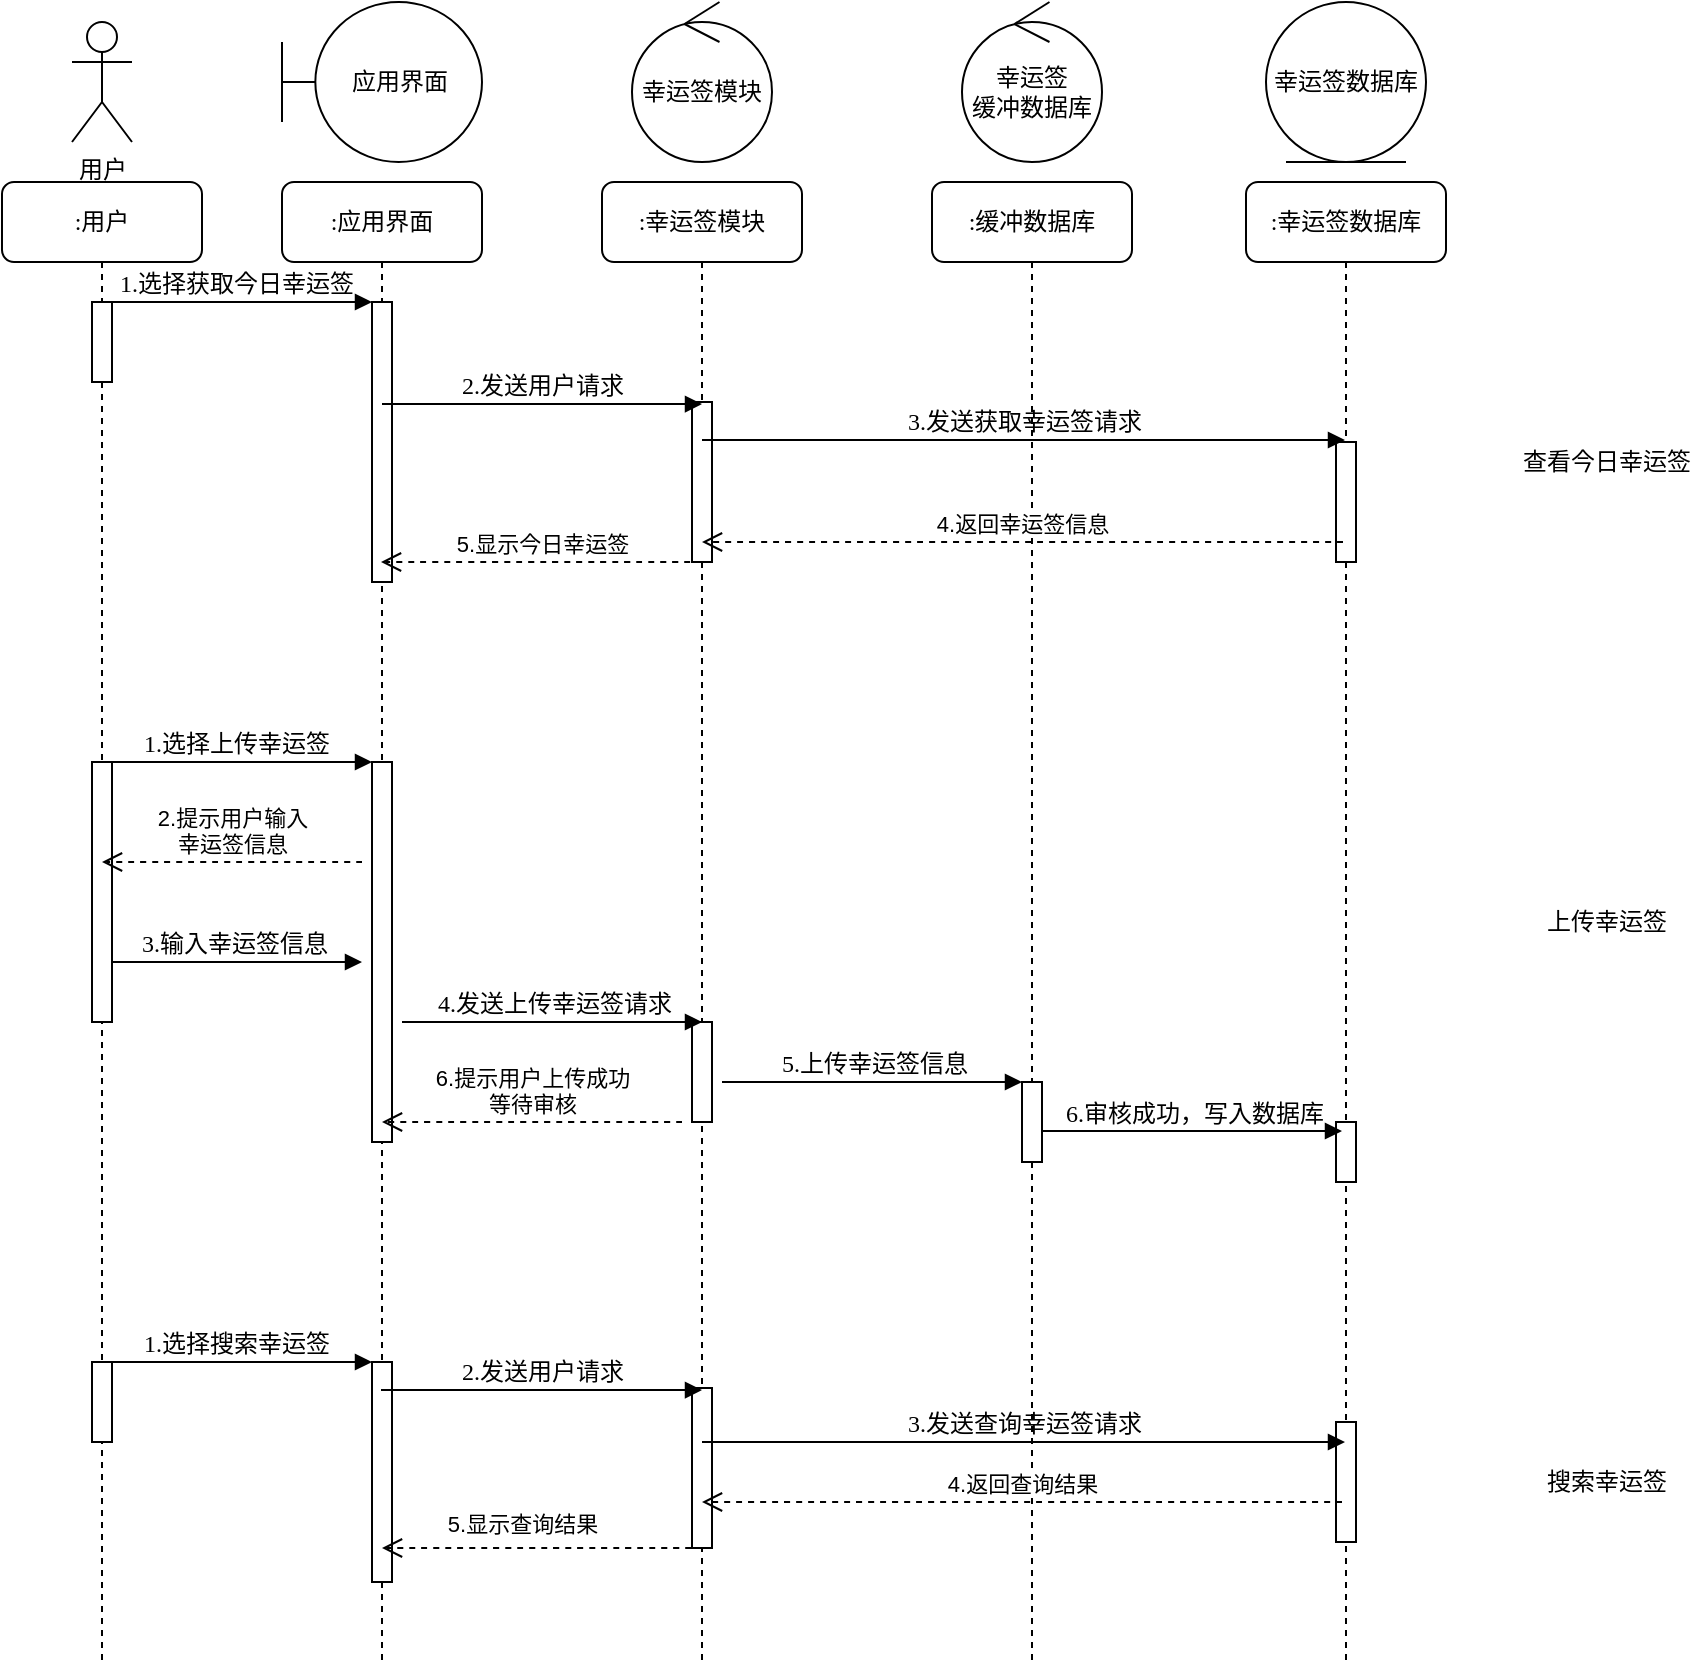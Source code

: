 <mxfile version="17.1.1" type="device"><diagram name="Page-1" id="13e1069c-82ec-6db2-03f1-153e76fe0fe0"><mxGraphModel dx="1038" dy="579" grid="1" gridSize="10" guides="1" tooltips="1" connect="1" arrows="1" fold="1" page="1" pageScale="1" pageWidth="1654" pageHeight="1169" background="none" math="0" shadow="0"><root><mxCell id="0"/><mxCell id="1" parent="0"/><mxCell id="7baba1c4bc27f4b0-2" value=":应用界面" style="shape=umlLifeline;perimeter=lifelinePerimeter;whiteSpace=wrap;html=1;container=1;collapsible=0;recursiveResize=0;outlineConnect=0;rounded=1;shadow=0;comic=0;labelBackgroundColor=none;strokeWidth=1;fontFamily=Verdana;fontSize=12;align=center;" parent="1" vertex="1"><mxGeometry x="240" y="100" width="100" height="740" as="geometry"/></mxCell><mxCell id="saKmNXNhmKmb561v1Lsh-4" value="" style="html=1;points=[];perimeter=orthogonalPerimeter;rounded=0;shadow=0;comic=0;labelBackgroundColor=none;strokeWidth=1;fontFamily=Verdana;fontSize=12;align=center;" parent="7baba1c4bc27f4b0-2" vertex="1"><mxGeometry x="45" y="60" width="10" height="140" as="geometry"/></mxCell><mxCell id="7H-7s7QIADJQky_wkGHL-21" value="" style="html=1;points=[];perimeter=orthogonalPerimeter;rounded=0;shadow=0;comic=0;labelBackgroundColor=none;strokeWidth=1;fontFamily=Verdana;fontSize=12;align=center;" parent="7baba1c4bc27f4b0-2" vertex="1"><mxGeometry x="45" y="290" width="10" height="190" as="geometry"/></mxCell><mxCell id="7H-7s7QIADJQky_wkGHL-31" value="" style="html=1;points=[];perimeter=orthogonalPerimeter;rounded=0;shadow=0;comic=0;labelBackgroundColor=none;strokeWidth=1;fontFamily=Verdana;fontSize=12;align=center;" parent="7baba1c4bc27f4b0-2" vertex="1"><mxGeometry x="45" y="590" width="10" height="110" as="geometry"/></mxCell><mxCell id="7H-7s7QIADJQky_wkGHL-27" value="3.输入幸运签信息" style="html=1;verticalAlign=bottom;endArrow=block;labelBackgroundColor=none;fontFamily=Verdana;fontSize=12;elbow=vertical;" parent="7baba1c4bc27f4b0-2" edge="1"><mxGeometry x="0.003" relative="1" as="geometry"><mxPoint x="-90" y="390.04" as="sourcePoint"/><mxPoint x="40" y="390" as="targetPoint"/><Array as="points"/><mxPoint x="1" as="offset"/></mxGeometry></mxCell><mxCell id="7baba1c4bc27f4b0-3" value=":幸运签模块" style="shape=umlLifeline;perimeter=lifelinePerimeter;whiteSpace=wrap;html=1;container=1;collapsible=0;recursiveResize=0;outlineConnect=0;rounded=1;shadow=0;comic=0;labelBackgroundColor=none;strokeWidth=1;fontFamily=Verdana;fontSize=12;align=center;" parent="1" vertex="1"><mxGeometry x="400" y="100" width="100" height="740" as="geometry"/></mxCell><mxCell id="saKmNXNhmKmb561v1Lsh-8" value="" style="html=1;points=[];perimeter=orthogonalPerimeter;rounded=0;shadow=0;comic=0;labelBackgroundColor=none;strokeWidth=1;fontFamily=Verdana;fontSize=12;align=center;" parent="7baba1c4bc27f4b0-3" vertex="1"><mxGeometry x="45" y="110" width="10" height="80" as="geometry"/></mxCell><mxCell id="7H-7s7QIADJQky_wkGHL-22" value="" style="html=1;points=[];perimeter=orthogonalPerimeter;rounded=0;shadow=0;comic=0;labelBackgroundColor=none;strokeWidth=1;fontFamily=Verdana;fontSize=12;align=center;" parent="7baba1c4bc27f4b0-3" vertex="1"><mxGeometry x="45" y="420" width="10" height="50" as="geometry"/></mxCell><mxCell id="7H-7s7QIADJQky_wkGHL-32" value="" style="html=1;points=[];perimeter=orthogonalPerimeter;rounded=0;shadow=0;comic=0;labelBackgroundColor=none;strokeWidth=1;fontFamily=Verdana;fontSize=12;align=center;" parent="7baba1c4bc27f4b0-3" vertex="1"><mxGeometry x="45" y="603" width="10" height="80" as="geometry"/></mxCell><mxCell id="7baba1c4bc27f4b0-4" value=":幸运签数据库" style="shape=umlLifeline;perimeter=lifelinePerimeter;whiteSpace=wrap;html=1;container=1;collapsible=0;recursiveResize=0;outlineConnect=0;rounded=1;shadow=0;comic=0;labelBackgroundColor=none;strokeWidth=1;fontFamily=Verdana;fontSize=12;align=center;" parent="1" vertex="1"><mxGeometry x="722" y="100" width="100" height="740" as="geometry"/></mxCell><mxCell id="7baba1c4bc27f4b0-13" value="" style="html=1;points=[];perimeter=orthogonalPerimeter;rounded=0;shadow=0;comic=0;labelBackgroundColor=none;strokeWidth=1;fontFamily=Verdana;fontSize=12;align=center;" parent="7baba1c4bc27f4b0-4" vertex="1"><mxGeometry x="45" y="130" width="10" height="60" as="geometry"/></mxCell><mxCell id="7H-7s7QIADJQky_wkGHL-4" value="" style="html=1;points=[];perimeter=orthogonalPerimeter;rounded=0;shadow=0;comic=0;labelBackgroundColor=none;strokeWidth=1;fontFamily=Verdana;fontSize=12;align=center;" parent="7baba1c4bc27f4b0-4" vertex="1"><mxGeometry x="45" y="470" width="10" height="30" as="geometry"/></mxCell><mxCell id="7H-7s7QIADJQky_wkGHL-33" value="" style="html=1;points=[];perimeter=orthogonalPerimeter;rounded=0;shadow=0;comic=0;labelBackgroundColor=none;strokeWidth=1;fontFamily=Verdana;fontSize=12;align=center;" parent="7baba1c4bc27f4b0-4" vertex="1"><mxGeometry x="45" y="620" width="10" height="60" as="geometry"/></mxCell><mxCell id="7baba1c4bc27f4b0-8" value=":用户" style="shape=umlLifeline;perimeter=lifelinePerimeter;whiteSpace=wrap;html=1;container=1;collapsible=0;recursiveResize=0;outlineConnect=0;rounded=1;shadow=0;comic=0;labelBackgroundColor=none;strokeWidth=1;fontFamily=Verdana;fontSize=12;align=center;" parent="1" vertex="1"><mxGeometry x="100" y="100" width="100" height="740" as="geometry"/></mxCell><mxCell id="7baba1c4bc27f4b0-9" value="" style="html=1;points=[];perimeter=orthogonalPerimeter;rounded=0;shadow=0;comic=0;labelBackgroundColor=none;strokeWidth=1;fontFamily=Verdana;fontSize=12;align=center;" parent="7baba1c4bc27f4b0-8" vertex="1"><mxGeometry x="45" y="60" width="10" height="40" as="geometry"/></mxCell><mxCell id="krtXPOYTVXyJJNXq8KOw-3" value="用户" style="shape=umlActor;verticalLabelPosition=bottom;verticalAlign=top;html=1;" parent="1" vertex="1"><mxGeometry x="135" y="20" width="30" height="60" as="geometry"/></mxCell><mxCell id="krtXPOYTVXyJJNXq8KOw-4" value="应用界面" style="shape=umlBoundary;whiteSpace=wrap;html=1;" parent="1" vertex="1"><mxGeometry x="240" y="10" width="100" height="80" as="geometry"/></mxCell><mxCell id="krtXPOYTVXyJJNXq8KOw-5" value="幸运签模块" style="ellipse;shape=umlControl;whiteSpace=wrap;html=1;" parent="1" vertex="1"><mxGeometry x="415" y="10" width="70" height="80" as="geometry"/></mxCell><mxCell id="krtXPOYTVXyJJNXq8KOw-6" value="幸运签数据库" style="ellipse;shape=umlEntity;whiteSpace=wrap;html=1;" parent="1" vertex="1"><mxGeometry x="732" y="10" width="80" height="80" as="geometry"/></mxCell><mxCell id="saKmNXNhmKmb561v1Lsh-2" value="1.选择获取今日幸运签" style="html=1;verticalAlign=bottom;endArrow=block;entryX=0;entryY=0;labelBackgroundColor=none;fontFamily=Verdana;fontSize=12;edgeStyle=elbowEdgeStyle;elbow=vertical;exitX=0.3;exitY=0;exitDx=0;exitDy=0;exitPerimeter=0;" parent="1" source="7baba1c4bc27f4b0-9" target="saKmNXNhmKmb561v1Lsh-4" edge="1"><mxGeometry relative="1" as="geometry"><mxPoint x="160" y="200" as="sourcePoint"/></mxGeometry></mxCell><mxCell id="saKmNXNhmKmb561v1Lsh-7" value="2.发送用户请求" style="html=1;verticalAlign=bottom;endArrow=block;labelBackgroundColor=none;fontFamily=Verdana;fontSize=12;elbow=vertical;entryX=0.5;entryY=0.013;entryDx=0;entryDy=0;entryPerimeter=0;" parent="1" target="saKmNXNhmKmb561v1Lsh-8" edge="1"><mxGeometry relative="1" as="geometry"><mxPoint x="290" y="211" as="sourcePoint"/><mxPoint x="428.5" y="343" as="targetPoint"/><Array as="points"/></mxGeometry></mxCell><mxCell id="ZZjWvdfTa6RyNDPc74h8-1" value="5.显示今日幸运签" style="html=1;verticalAlign=bottom;endArrow=open;dashed=1;endSize=8;rounded=0;strokeColor=#000000;curved=1;" parent="1" edge="1"><mxGeometry relative="1" as="geometry"><mxPoint x="450" y="290" as="sourcePoint"/><mxPoint x="289.5" y="290" as="targetPoint"/></mxGeometry></mxCell><mxCell id="7H-7s7QIADJQky_wkGHL-1" value="查看今日幸运签" style="text;html=1;align=center;verticalAlign=middle;resizable=0;points=[];autosize=1;strokeColor=none;fillColor=none;" parent="1" vertex="1"><mxGeometry x="852" y="230" width="100" height="20" as="geometry"/></mxCell><mxCell id="7H-7s7QIADJQky_wkGHL-20" value="上传幸运签" style="text;html=1;align=center;verticalAlign=middle;resizable=0;points=[];autosize=1;strokeColor=none;fillColor=none;" parent="1" vertex="1"><mxGeometry x="862" y="460" width="80" height="20" as="geometry"/></mxCell><mxCell id="7H-7s7QIADJQky_wkGHL-24" value="" style="html=1;points=[];perimeter=orthogonalPerimeter;rounded=0;shadow=0;comic=0;labelBackgroundColor=none;strokeWidth=1;fontFamily=Verdana;fontSize=12;align=center;" parent="1" vertex="1"><mxGeometry x="145" y="390" width="10" height="130" as="geometry"/></mxCell><mxCell id="7H-7s7QIADJQky_wkGHL-26" value="1.选择上传幸运签" style="html=1;verticalAlign=bottom;endArrow=block;entryX=0;entryY=0;labelBackgroundColor=none;fontFamily=Verdana;fontSize=12;edgeStyle=elbowEdgeStyle;elbow=vertical;exitX=0.3;exitY=0;exitDx=0;exitDy=0;exitPerimeter=0;" parent="1" source="7H-7s7QIADJQky_wkGHL-24" target="7H-7s7QIADJQky_wkGHL-21" edge="1"><mxGeometry relative="1" as="geometry"><mxPoint x="165" y="740" as="sourcePoint"/></mxGeometry></mxCell><mxCell id="7H-7s7QIADJQky_wkGHL-30" value="搜索幸运签" style="text;html=1;align=center;verticalAlign=middle;resizable=0;points=[];autosize=1;strokeColor=none;fillColor=none;" parent="1" vertex="1"><mxGeometry x="862" y="740" width="80" height="20" as="geometry"/></mxCell><mxCell id="7H-7s7QIADJQky_wkGHL-34" value="" style="html=1;points=[];perimeter=orthogonalPerimeter;rounded=0;shadow=0;comic=0;labelBackgroundColor=none;strokeWidth=1;fontFamily=Verdana;fontSize=12;align=center;" parent="1" vertex="1"><mxGeometry x="145" y="690" width="10" height="40" as="geometry"/></mxCell><mxCell id="7H-7s7QIADJQky_wkGHL-36" value="1.选择搜索幸运签" style="html=1;verticalAlign=bottom;endArrow=block;entryX=0;entryY=0;labelBackgroundColor=none;fontFamily=Verdana;fontSize=12;edgeStyle=elbowEdgeStyle;elbow=vertical;exitX=0.3;exitY=0;exitDx=0;exitDy=0;exitPerimeter=0;" parent="1" source="7H-7s7QIADJQky_wkGHL-34" target="7H-7s7QIADJQky_wkGHL-31" edge="1"><mxGeometry relative="1" as="geometry"><mxPoint x="165" y="1203" as="sourcePoint"/></mxGeometry></mxCell><mxCell id="7H-7s7QIADJQky_wkGHL-37" value="2.发送用户请求" style="html=1;verticalAlign=bottom;endArrow=block;labelBackgroundColor=none;fontFamily=Verdana;fontSize=12;elbow=vertical;entryX=0.5;entryY=0.013;entryDx=0;entryDy=0;entryPerimeter=0;" parent="1" target="7H-7s7QIADJQky_wkGHL-32" edge="1"><mxGeometry relative="1" as="geometry"><mxPoint x="289.5" y="704.04" as="sourcePoint"/><mxPoint x="433.5" y="1316" as="targetPoint"/><Array as="points"/></mxGeometry></mxCell><mxCell id="7H-7s7QIADJQky_wkGHL-39" value="5.显示查询结果" style="html=1;verticalAlign=bottom;endArrow=open;dashed=1;endSize=8;rounded=0;strokeColor=#000000;curved=1;" parent="1" edge="1"><mxGeometry x="0.128" y="-3" relative="1" as="geometry"><mxPoint x="450.5" y="783" as="sourcePoint"/><mxPoint x="290" y="783" as="targetPoint"/><mxPoint as="offset"/></mxGeometry></mxCell><mxCell id="rK5LL2EaAnmpZn2HIuTg-1" value=":缓冲数据库" style="shape=umlLifeline;perimeter=lifelinePerimeter;whiteSpace=wrap;html=1;container=1;collapsible=0;recursiveResize=0;outlineConnect=0;rounded=1;shadow=0;comic=0;labelBackgroundColor=none;strokeWidth=1;fontFamily=Verdana;fontSize=12;align=center;" parent="1" vertex="1"><mxGeometry x="565" y="100" width="100" height="740" as="geometry"/></mxCell><mxCell id="rK5LL2EaAnmpZn2HIuTg-3" value="" style="html=1;points=[];perimeter=orthogonalPerimeter;rounded=0;shadow=0;comic=0;labelBackgroundColor=none;strokeWidth=1;fontFamily=Verdana;fontSize=12;align=center;" parent="rK5LL2EaAnmpZn2HIuTg-1" vertex="1"><mxGeometry x="45" y="450" width="10" height="40" as="geometry"/></mxCell><mxCell id="rK5LL2EaAnmpZn2HIuTg-15" value="6.审核成功，写入数据库" style="html=1;verticalAlign=bottom;endArrow=block;labelBackgroundColor=none;fontFamily=Verdana;fontSize=12;elbow=vertical;" parent="rK5LL2EaAnmpZn2HIuTg-1" edge="1"><mxGeometry x="0.003" relative="1" as="geometry"><mxPoint x="55" y="474.5" as="sourcePoint"/><mxPoint x="205" y="474.5" as="targetPoint"/><Array as="points"/><mxPoint x="1" as="offset"/></mxGeometry></mxCell><mxCell id="rK5LL2EaAnmpZn2HIuTg-7" value="幸运签&lt;br&gt;缓冲数据库" style="ellipse;shape=umlControl;whiteSpace=wrap;html=1;" parent="1" vertex="1"><mxGeometry x="580" y="10" width="70" height="80" as="geometry"/></mxCell><mxCell id="rK5LL2EaAnmpZn2HIuTg-8" value="3.发送获取幸运签请求" style="html=1;verticalAlign=bottom;endArrow=block;labelBackgroundColor=none;fontFamily=Verdana;fontSize=12;elbow=vertical;" parent="1" target="7baba1c4bc27f4b0-4" edge="1"><mxGeometry relative="1" as="geometry"><mxPoint x="450" y="229" as="sourcePoint"/><mxPoint x="610" y="229.04" as="targetPoint"/><Array as="points"/></mxGeometry></mxCell><mxCell id="rK5LL2EaAnmpZn2HIuTg-9" value="4.返回幸运签信息" style="html=1;verticalAlign=bottom;endArrow=open;dashed=1;endSize=8;rounded=0;strokeColor=#000000;curved=1;" parent="1" target="7baba1c4bc27f4b0-3" edge="1"><mxGeometry relative="1" as="geometry"><mxPoint x="770.5" y="280" as="sourcePoint"/><mxPoint x="610" y="280" as="targetPoint"/></mxGeometry></mxCell><mxCell id="rK5LL2EaAnmpZn2HIuTg-10" value="2.提示用户输入&lt;br&gt;幸运签信息" style="html=1;verticalAlign=bottom;endArrow=open;dashed=1;endSize=8;rounded=0;strokeColor=#000000;curved=1;" parent="1" edge="1"><mxGeometry relative="1" as="geometry"><mxPoint x="280" y="440" as="sourcePoint"/><mxPoint x="150" y="440" as="targetPoint"/></mxGeometry></mxCell><mxCell id="rK5LL2EaAnmpZn2HIuTg-11" value="4.发送上传幸运签请求" style="html=1;verticalAlign=bottom;endArrow=block;labelBackgroundColor=none;fontFamily=Verdana;fontSize=12;elbow=vertical;" parent="1" edge="1"><mxGeometry x="0.003" relative="1" as="geometry"><mxPoint x="300" y="520" as="sourcePoint"/><mxPoint x="450" y="520" as="targetPoint"/><Array as="points"/><mxPoint x="1" as="offset"/></mxGeometry></mxCell><mxCell id="rK5LL2EaAnmpZn2HIuTg-12" value="5.上传幸运签信息" style="html=1;verticalAlign=bottom;endArrow=block;labelBackgroundColor=none;fontFamily=Verdana;fontSize=12;elbow=vertical;" parent="1" edge="1"><mxGeometry x="0.003" relative="1" as="geometry"><mxPoint x="460" y="550" as="sourcePoint"/><mxPoint x="610" y="550" as="targetPoint"/><Array as="points"/><mxPoint x="1" as="offset"/></mxGeometry></mxCell><mxCell id="rK5LL2EaAnmpZn2HIuTg-14" value="6.提示用户上传成功&lt;br&gt;等待审核" style="html=1;verticalAlign=bottom;endArrow=open;dashed=1;endSize=8;rounded=0;strokeColor=#000000;curved=1;" parent="1" edge="1"><mxGeometry relative="1" as="geometry"><mxPoint x="440" y="570" as="sourcePoint"/><mxPoint x="290" y="570" as="targetPoint"/></mxGeometry></mxCell><mxCell id="rK5LL2EaAnmpZn2HIuTg-17" value="3.发送查询幸运签请求" style="html=1;verticalAlign=bottom;endArrow=block;labelBackgroundColor=none;fontFamily=Verdana;fontSize=12;elbow=vertical;" parent="1" target="7baba1c4bc27f4b0-4" edge="1"><mxGeometry relative="1" as="geometry"><mxPoint x="450" y="730" as="sourcePoint"/><mxPoint x="610.5" y="730" as="targetPoint"/><Array as="points"/></mxGeometry></mxCell><mxCell id="rK5LL2EaAnmpZn2HIuTg-18" value="4.返回查询结果" style="html=1;verticalAlign=bottom;endArrow=open;dashed=1;endSize=8;rounded=0;strokeColor=#000000;curved=1;" parent="1" target="7baba1c4bc27f4b0-3" edge="1"><mxGeometry relative="1" as="geometry"><mxPoint x="770" y="760" as="sourcePoint"/><mxPoint x="489.5" y="760" as="targetPoint"/></mxGeometry></mxCell></root></mxGraphModel></diagram></mxfile>